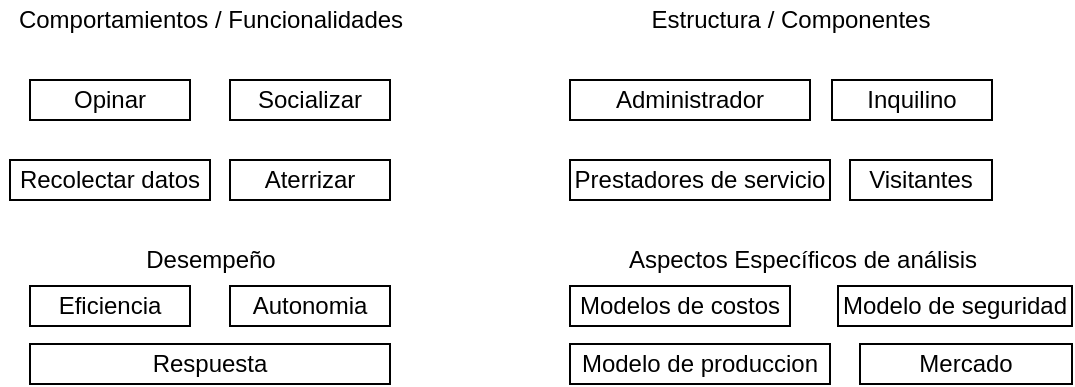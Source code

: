 <mxfile version="13.6.6" type="github">
  <diagram id="wJ3zXaT87ZuO8pzMoavk" name="Page-1">
    <mxGraphModel dx="1857" dy="490" grid="1" gridSize="10" guides="1" tooltips="1" connect="1" arrows="1" fold="1" page="1" pageScale="1" pageWidth="827" pageHeight="1169" math="0" shadow="0">
      <root>
        <mxCell id="0" />
        <mxCell id="1" parent="0" />
        <mxCell id="nHsNRjQS-M5WRetZeh70-1" value="Comportamientos / Funcionalidades" style="text;html=1;align=center;verticalAlign=middle;resizable=0;points=[];autosize=1;" vertex="1" parent="1">
          <mxGeometry x="-35" y="60" width="210" height="20" as="geometry" />
        </mxCell>
        <mxCell id="nHsNRjQS-M5WRetZeh70-2" value="Opinar" style="rounded=0;whiteSpace=wrap;html=1;" vertex="1" parent="1">
          <mxGeometry x="-20" y="100" width="80" height="20" as="geometry" />
        </mxCell>
        <mxCell id="nHsNRjQS-M5WRetZeh70-3" value="Socializar" style="rounded=0;whiteSpace=wrap;html=1;" vertex="1" parent="1">
          <mxGeometry x="80" y="100" width="80" height="20" as="geometry" />
        </mxCell>
        <mxCell id="nHsNRjQS-M5WRetZeh70-5" value="Recolectar datos" style="rounded=0;whiteSpace=wrap;html=1;" vertex="1" parent="1">
          <mxGeometry x="-30" y="140" width="100" height="20" as="geometry" />
        </mxCell>
        <mxCell id="nHsNRjQS-M5WRetZeh70-6" value="Aterrizar" style="rounded=0;whiteSpace=wrap;html=1;" vertex="1" parent="1">
          <mxGeometry x="80" y="140" width="80" height="20" as="geometry" />
        </mxCell>
        <mxCell id="nHsNRjQS-M5WRetZeh70-7" value="Estructura / Componentes" style="text;html=1;align=center;verticalAlign=middle;resizable=0;points=[];autosize=1;" vertex="1" parent="1">
          <mxGeometry x="285" y="60" width="150" height="20" as="geometry" />
        </mxCell>
        <mxCell id="nHsNRjQS-M5WRetZeh70-8" value="Administrador" style="rounded=0;whiteSpace=wrap;html=1;" vertex="1" parent="1">
          <mxGeometry x="250" y="100" width="120" height="20" as="geometry" />
        </mxCell>
        <mxCell id="nHsNRjQS-M5WRetZeh70-9" value="Prestadores de servicio" style="rounded=0;whiteSpace=wrap;html=1;" vertex="1" parent="1">
          <mxGeometry x="250" y="140" width="130" height="20" as="geometry" />
        </mxCell>
        <mxCell id="nHsNRjQS-M5WRetZeh70-10" value="Inquilino" style="rounded=0;whiteSpace=wrap;html=1;" vertex="1" parent="1">
          <mxGeometry x="381" y="100" width="80" height="20" as="geometry" />
        </mxCell>
        <mxCell id="nHsNRjQS-M5WRetZeh70-11" value="Visitantes" style="rounded=0;whiteSpace=wrap;html=1;" vertex="1" parent="1">
          <mxGeometry x="390" y="140" width="71" height="20" as="geometry" />
        </mxCell>
        <mxCell id="nHsNRjQS-M5WRetZeh70-12" value="Desempeño" style="text;html=1;align=center;verticalAlign=middle;resizable=0;points=[];autosize=1;" vertex="1" parent="1">
          <mxGeometry x="30" y="180" width="80" height="20" as="geometry" />
        </mxCell>
        <mxCell id="nHsNRjQS-M5WRetZeh70-13" value="Eficiencia" style="rounded=0;whiteSpace=wrap;html=1;" vertex="1" parent="1">
          <mxGeometry x="-20" y="203" width="80" height="20" as="geometry" />
        </mxCell>
        <mxCell id="nHsNRjQS-M5WRetZeh70-14" value="Autonomia" style="rounded=0;whiteSpace=wrap;html=1;" vertex="1" parent="1">
          <mxGeometry x="80" y="203" width="80" height="20" as="geometry" />
        </mxCell>
        <mxCell id="nHsNRjQS-M5WRetZeh70-15" value="Respuesta&lt;span style=&quot;color: rgba(0 , 0 , 0 , 0) ; font-family: monospace ; font-size: 0px&quot;&gt;%3CmxGraphModel%3E%3Croot%3E%3CmxCell%20id%3D%220%22%2F%3E%3CmxCell%20id%3D%221%22%20parent%3D%220%22%2F%3E%3CmxCell%20id%3D%222%22%20value%3D%22Encender%22%20style%3D%22rounded%3D0%3BwhiteSpace%3Dwrap%3Bhtml%3D1%3B%22%20vertex%3D%221%22%20parent%3D%221%22%3E%3CmxGeometry%20x%3D%22-20%22%20y%3D%22100%22%20width%3D%2280%22%20height%3D%2220%22%20as%3D%22geometry%22%2F%3E%3C%2FmxCell%3E%3C%2Froot%3E%3C%2FmxGraphModel%3E&lt;/span&gt;" style="rounded=0;whiteSpace=wrap;html=1;" vertex="1" parent="1">
          <mxGeometry x="-20" y="232" width="180" height="20" as="geometry" />
        </mxCell>
        <mxCell id="nHsNRjQS-M5WRetZeh70-22" value="Aspectos Específicos de análisis" style="text;html=1;align=center;verticalAlign=middle;resizable=0;points=[];autosize=1;" vertex="1" parent="1">
          <mxGeometry x="271" y="180" width="190" height="20" as="geometry" />
        </mxCell>
        <mxCell id="nHsNRjQS-M5WRetZeh70-23" value="Modelos de costos" style="rounded=0;whiteSpace=wrap;html=1;" vertex="1" parent="1">
          <mxGeometry x="250" y="203" width="110" height="20" as="geometry" />
        </mxCell>
        <mxCell id="nHsNRjQS-M5WRetZeh70-24" value="Modelo de produccion" style="rounded=0;whiteSpace=wrap;html=1;" vertex="1" parent="1">
          <mxGeometry x="250" y="232" width="130" height="20" as="geometry" />
        </mxCell>
        <mxCell id="nHsNRjQS-M5WRetZeh70-25" value="Modelo de seguridad" style="rounded=0;whiteSpace=wrap;html=1;" vertex="1" parent="1">
          <mxGeometry x="384" y="203" width="117" height="20" as="geometry" />
        </mxCell>
        <mxCell id="nHsNRjQS-M5WRetZeh70-26" value="Mercado" style="rounded=0;whiteSpace=wrap;html=1;" vertex="1" parent="1">
          <mxGeometry x="395" y="232" width="106" height="20" as="geometry" />
        </mxCell>
      </root>
    </mxGraphModel>
  </diagram>
</mxfile>
